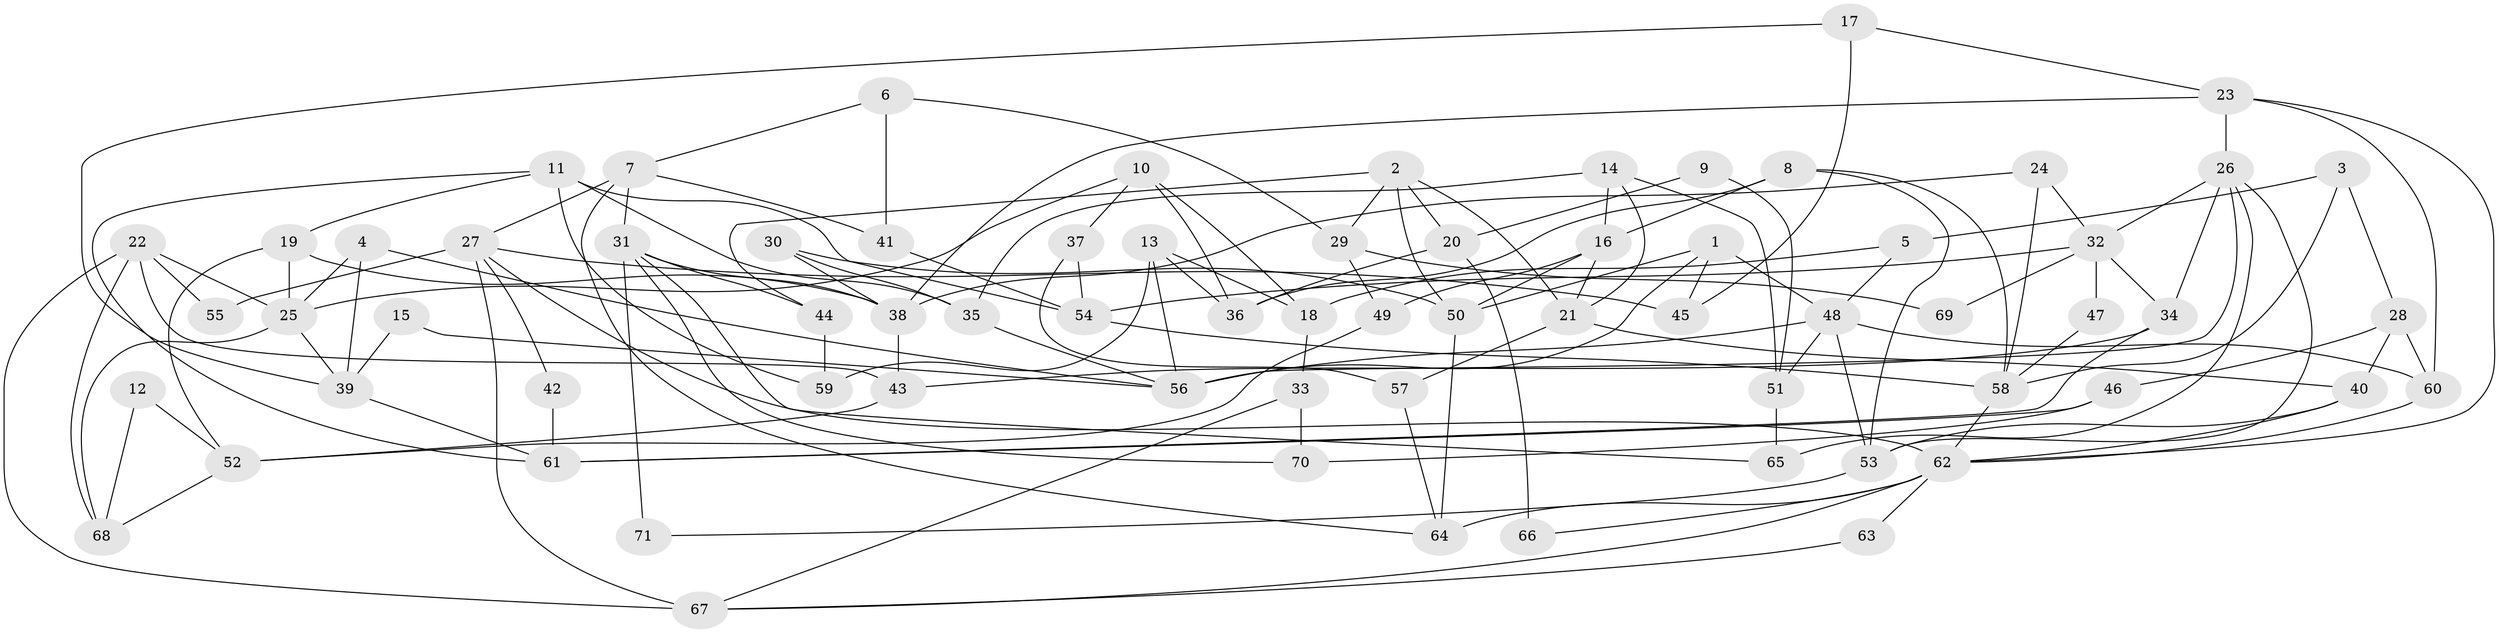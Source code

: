 // coarse degree distribution, {4: 0.18181818181818182, 7: 0.13636363636363635, 3: 0.18181818181818182, 6: 0.18181818181818182, 2: 0.11363636363636363, 8: 0.06818181818181818, 11: 0.022727272727272728, 9: 0.022727272727272728, 5: 0.09090909090909091}
// Generated by graph-tools (version 1.1) at 2025/52/02/27/25 19:52:03]
// undirected, 71 vertices, 142 edges
graph export_dot {
graph [start="1"]
  node [color=gray90,style=filled];
  1;
  2;
  3;
  4;
  5;
  6;
  7;
  8;
  9;
  10;
  11;
  12;
  13;
  14;
  15;
  16;
  17;
  18;
  19;
  20;
  21;
  22;
  23;
  24;
  25;
  26;
  27;
  28;
  29;
  30;
  31;
  32;
  33;
  34;
  35;
  36;
  37;
  38;
  39;
  40;
  41;
  42;
  43;
  44;
  45;
  46;
  47;
  48;
  49;
  50;
  51;
  52;
  53;
  54;
  55;
  56;
  57;
  58;
  59;
  60;
  61;
  62;
  63;
  64;
  65;
  66;
  67;
  68;
  69;
  70;
  71;
  1 -- 48;
  1 -- 45;
  1 -- 50;
  1 -- 56;
  2 -- 21;
  2 -- 50;
  2 -- 20;
  2 -- 29;
  2 -- 44;
  3 -- 58;
  3 -- 5;
  3 -- 28;
  4 -- 56;
  4 -- 25;
  4 -- 39;
  5 -- 48;
  5 -- 18;
  6 -- 29;
  6 -- 7;
  6 -- 41;
  7 -- 41;
  7 -- 31;
  7 -- 27;
  7 -- 64;
  8 -- 53;
  8 -- 16;
  8 -- 36;
  8 -- 58;
  9 -- 51;
  9 -- 20;
  10 -- 18;
  10 -- 37;
  10 -- 25;
  10 -- 36;
  11 -- 35;
  11 -- 59;
  11 -- 19;
  11 -- 54;
  11 -- 61;
  12 -- 52;
  12 -- 68;
  13 -- 56;
  13 -- 36;
  13 -- 18;
  13 -- 59;
  14 -- 35;
  14 -- 21;
  14 -- 16;
  14 -- 51;
  15 -- 56;
  15 -- 39;
  16 -- 50;
  16 -- 21;
  16 -- 49;
  17 -- 23;
  17 -- 39;
  17 -- 45;
  18 -- 33;
  19 -- 38;
  19 -- 25;
  19 -- 52;
  20 -- 36;
  20 -- 66;
  21 -- 40;
  21 -- 57;
  22 -- 25;
  22 -- 68;
  22 -- 43;
  22 -- 55;
  22 -- 67;
  23 -- 62;
  23 -- 60;
  23 -- 26;
  23 -- 38;
  24 -- 58;
  24 -- 32;
  24 -- 38;
  25 -- 39;
  25 -- 68;
  26 -- 34;
  26 -- 32;
  26 -- 53;
  26 -- 56;
  26 -- 65;
  27 -- 62;
  27 -- 42;
  27 -- 45;
  27 -- 55;
  27 -- 67;
  28 -- 60;
  28 -- 40;
  28 -- 46;
  29 -- 49;
  29 -- 69;
  30 -- 38;
  30 -- 50;
  30 -- 35;
  31 -- 65;
  31 -- 38;
  31 -- 44;
  31 -- 70;
  31 -- 71;
  32 -- 34;
  32 -- 47;
  32 -- 54;
  32 -- 69;
  33 -- 70;
  33 -- 67;
  34 -- 61;
  34 -- 43;
  35 -- 56;
  37 -- 57;
  37 -- 54;
  38 -- 43;
  39 -- 61;
  40 -- 62;
  40 -- 53;
  41 -- 54;
  42 -- 61;
  43 -- 52;
  44 -- 59;
  46 -- 61;
  46 -- 70;
  47 -- 58;
  48 -- 53;
  48 -- 56;
  48 -- 51;
  48 -- 60;
  49 -- 52;
  50 -- 64;
  51 -- 65;
  52 -- 68;
  53 -- 71;
  54 -- 58;
  57 -- 64;
  58 -- 62;
  60 -- 62;
  62 -- 67;
  62 -- 63;
  62 -- 64;
  62 -- 66;
  63 -- 67;
}

